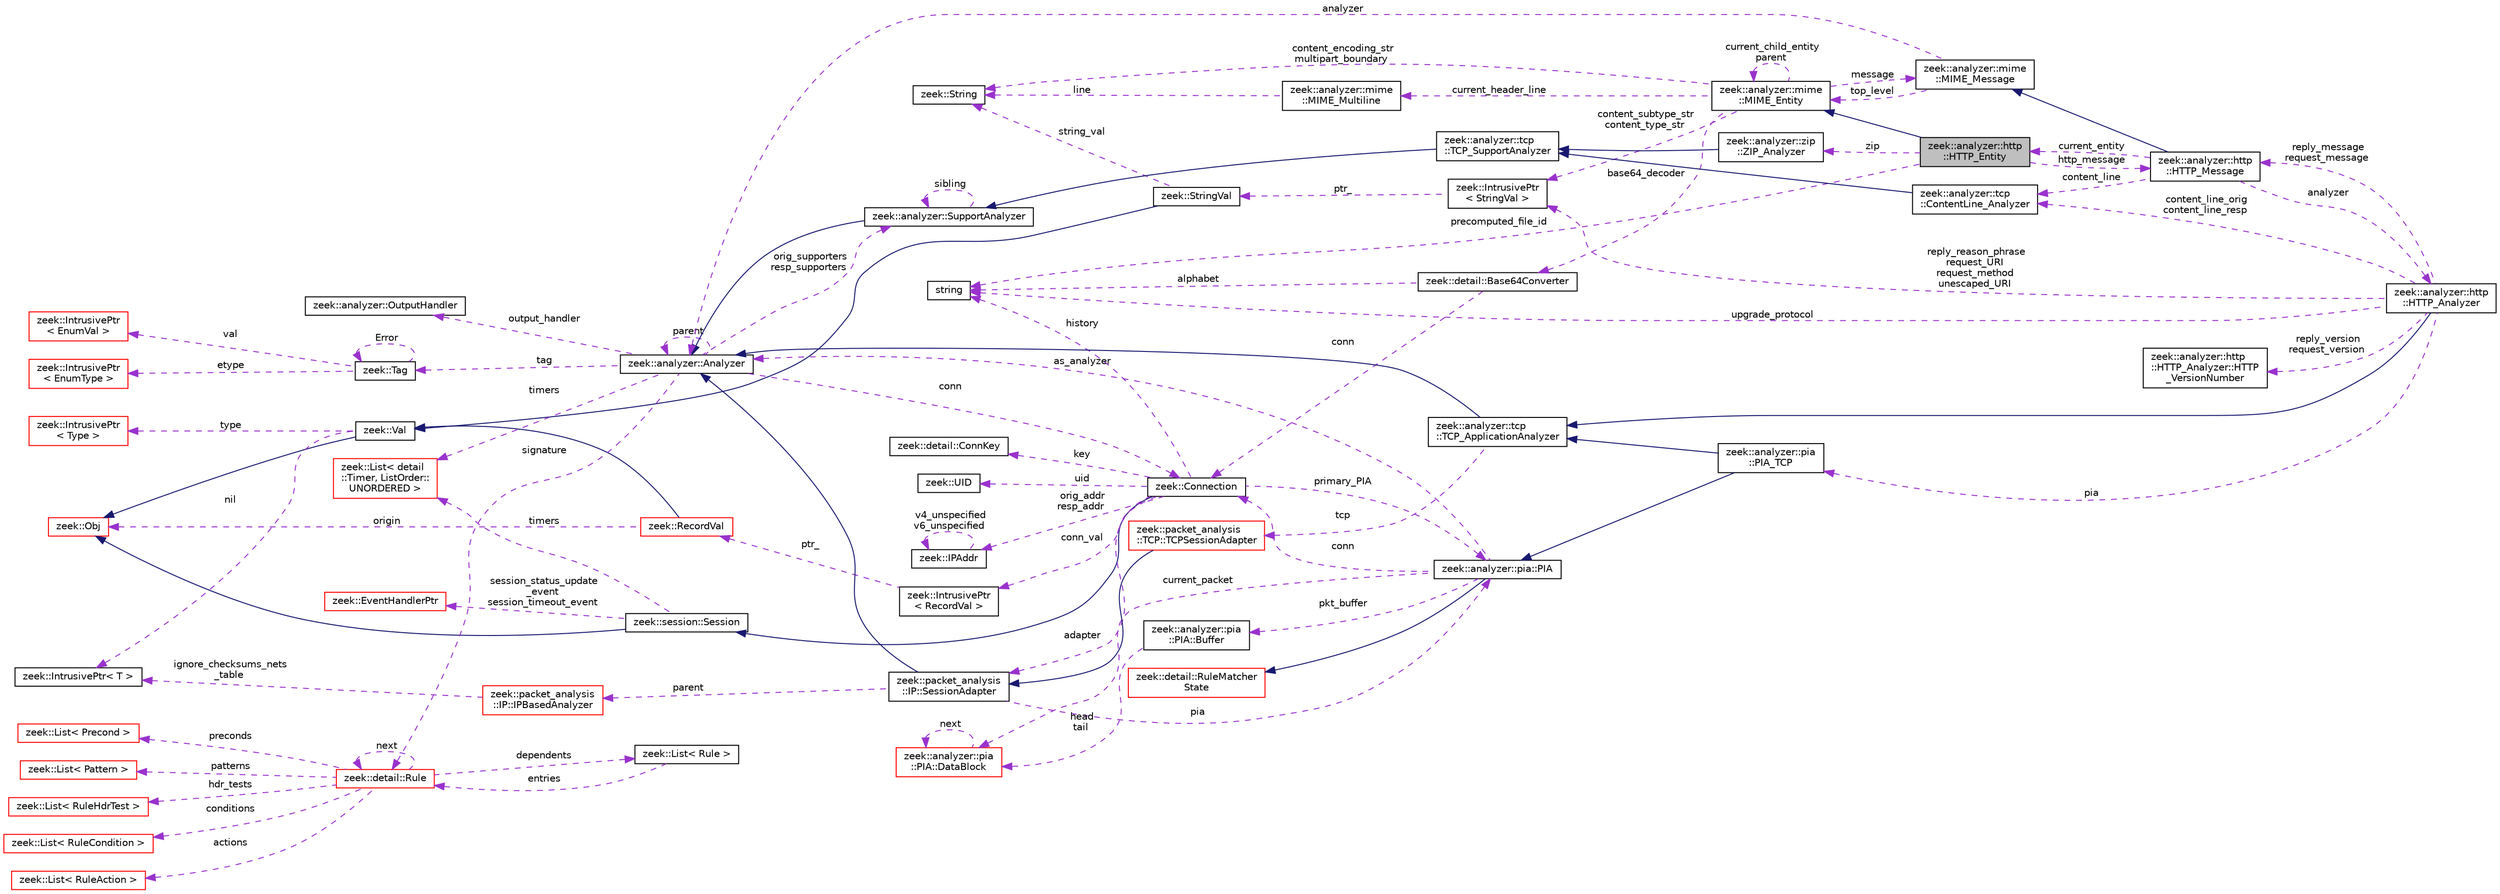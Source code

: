digraph "zeek::analyzer::http::HTTP_Entity"
{
 // LATEX_PDF_SIZE
  edge [fontname="Helvetica",fontsize="10",labelfontname="Helvetica",labelfontsize="10"];
  node [fontname="Helvetica",fontsize="10",shape=record];
  rankdir="LR";
  Node1 [label="zeek::analyzer::http\l::HTTP_Entity",height=0.2,width=0.4,color="black", fillcolor="grey75", style="filled", fontcolor="black",tooltip=" "];
  Node2 -> Node1 [dir="back",color="midnightblue",fontsize="10",style="solid",fontname="Helvetica"];
  Node2 [label="zeek::analyzer::mime\l::MIME_Entity",height=0.2,width=0.4,color="black", fillcolor="white", style="filled",URL="$d5/dfa/classzeek_1_1analyzer_1_1mime_1_1MIME__Entity.html",tooltip=" "];
  Node3 -> Node2 [dir="back",color="darkorchid3",fontsize="10",style="dashed",label=" current_header_line" ,fontname="Helvetica"];
  Node3 [label="zeek::analyzer::mime\l::MIME_Multiline",height=0.2,width=0.4,color="black", fillcolor="white", style="filled",URL="$da/daa/classzeek_1_1analyzer_1_1mime_1_1MIME__Multiline.html",tooltip=" "];
  Node4 -> Node3 [dir="back",color="darkorchid3",fontsize="10",style="dashed",label=" line" ,fontname="Helvetica"];
  Node4 [label="zeek::String",height=0.2,width=0.4,color="black", fillcolor="white", style="filled",URL="$da/d99/classzeek_1_1String.html",tooltip=" "];
  Node5 -> Node2 [dir="back",color="darkorchid3",fontsize="10",style="dashed",label=" content_subtype_str\ncontent_type_str" ,fontname="Helvetica"];
  Node5 [label="zeek::IntrusivePtr\l\< StringVal \>",height=0.2,width=0.4,color="black", fillcolor="white", style="filled",URL="$d6/dba/classzeek_1_1IntrusivePtr.html",tooltip=" "];
  Node6 -> Node5 [dir="back",color="darkorchid3",fontsize="10",style="dashed",label=" ptr_" ,fontname="Helvetica"];
  Node6 [label="zeek::StringVal",height=0.2,width=0.4,color="black", fillcolor="white", style="filled",URL="$da/d6f/classzeek_1_1StringVal.html",tooltip=" "];
  Node7 -> Node6 [dir="back",color="midnightblue",fontsize="10",style="solid",fontname="Helvetica"];
  Node7 [label="zeek::Val",height=0.2,width=0.4,color="black", fillcolor="white", style="filled",URL="$de/d49/classzeek_1_1Val.html",tooltip=" "];
  Node8 -> Node7 [dir="back",color="midnightblue",fontsize="10",style="solid",fontname="Helvetica"];
  Node8 [label="zeek::Obj",height=0.2,width=0.4,color="red", fillcolor="white", style="filled",URL="$dd/df1/classzeek_1_1Obj.html",tooltip=" "];
  Node10 -> Node7 [dir="back",color="darkorchid3",fontsize="10",style="dashed",label=" nil" ,fontname="Helvetica"];
  Node10 [label="zeek::IntrusivePtr\< T \>",height=0.2,width=0.4,color="black", fillcolor="white", style="filled",URL="$d6/dba/classzeek_1_1IntrusivePtr.html",tooltip=" "];
  Node11 -> Node7 [dir="back",color="darkorchid3",fontsize="10",style="dashed",label=" type" ,fontname="Helvetica"];
  Node11 [label="zeek::IntrusivePtr\l\< Type \>",height=0.2,width=0.4,color="red", fillcolor="white", style="filled",URL="$d6/dba/classzeek_1_1IntrusivePtr.html",tooltip=" "];
  Node4 -> Node6 [dir="back",color="darkorchid3",fontsize="10",style="dashed",label=" string_val" ,fontname="Helvetica"];
  Node4 -> Node2 [dir="back",color="darkorchid3",fontsize="10",style="dashed",label=" content_encoding_str\nmultipart_boundary" ,fontname="Helvetica"];
  Node2 -> Node2 [dir="back",color="darkorchid3",fontsize="10",style="dashed",label=" current_child_entity\nparent" ,fontname="Helvetica"];
  Node14 -> Node2 [dir="back",color="darkorchid3",fontsize="10",style="dashed",label=" base64_decoder" ,fontname="Helvetica"];
  Node14 [label="zeek::detail::Base64Converter",height=0.2,width=0.4,color="black", fillcolor="white", style="filled",URL="$d8/de0/classzeek_1_1detail_1_1Base64Converter.html",tooltip=" "];
  Node13 -> Node14 [dir="back",color="darkorchid3",fontsize="10",style="dashed",label=" alphabet" ,fontname="Helvetica"];
  Node13 [label="string",height=0.2,width=0.4,color="black", fillcolor="white", style="filled",tooltip=" "];
  Node15 -> Node14 [dir="back",color="darkorchid3",fontsize="10",style="dashed",label=" conn" ,fontname="Helvetica"];
  Node15 [label="zeek::Connection",height=0.2,width=0.4,color="black", fillcolor="white", style="filled",URL="$d0/d12/classzeek_1_1Connection.html",tooltip=" "];
  Node16 -> Node15 [dir="back",color="midnightblue",fontsize="10",style="solid",fontname="Helvetica"];
  Node16 [label="zeek::session::Session",height=0.2,width=0.4,color="black", fillcolor="white", style="filled",URL="$d0/dce/classzeek_1_1session_1_1Session.html",tooltip=" "];
  Node8 -> Node16 [dir="back",color="midnightblue",fontsize="10",style="solid",fontname="Helvetica"];
  Node17 -> Node16 [dir="back",color="darkorchid3",fontsize="10",style="dashed",label=" timers" ,fontname="Helvetica"];
  Node17 [label="zeek::List\< detail\l::Timer, ListOrder::\lUNORDERED \>",height=0.2,width=0.4,color="red", fillcolor="white", style="filled",URL="$d2/d8d/classzeek_1_1List.html",tooltip=" "];
  Node20 -> Node16 [dir="back",color="darkorchid3",fontsize="10",style="dashed",label=" session_status_update\l_event\nsession_timeout_event" ,fontname="Helvetica"];
  Node20 [label="zeek::EventHandlerPtr",height=0.2,width=0.4,color="red", fillcolor="white", style="filled",URL="$d7/dc7/classzeek_1_1EventHandlerPtr.html",tooltip=" "];
  Node32 -> Node15 [dir="back",color="darkorchid3",fontsize="10",style="dashed",label=" orig_addr\nresp_addr" ,fontname="Helvetica"];
  Node32 [label="zeek::IPAddr",height=0.2,width=0.4,color="black", fillcolor="white", style="filled",URL="$df/de6/classzeek_1_1IPAddr.html",tooltip=" "];
  Node32 -> Node32 [dir="back",color="darkorchid3",fontsize="10",style="dashed",label=" v4_unspecified\nv6_unspecified" ,fontname="Helvetica"];
  Node33 -> Node15 [dir="back",color="darkorchid3",fontsize="10",style="dashed",label=" conn_val" ,fontname="Helvetica"];
  Node33 [label="zeek::IntrusivePtr\l\< RecordVal \>",height=0.2,width=0.4,color="black", fillcolor="white", style="filled",URL="$d6/dba/classzeek_1_1IntrusivePtr.html",tooltip=" "];
  Node34 -> Node33 [dir="back",color="darkorchid3",fontsize="10",style="dashed",label=" ptr_" ,fontname="Helvetica"];
  Node34 [label="zeek::RecordVal",height=0.2,width=0.4,color="red", fillcolor="white", style="filled",URL="$d7/d7e/classzeek_1_1RecordVal.html",tooltip=" "];
  Node7 -> Node34 [dir="back",color="midnightblue",fontsize="10",style="solid",fontname="Helvetica"];
  Node8 -> Node34 [dir="back",color="darkorchid3",fontsize="10",style="dashed",label=" origin" ,fontname="Helvetica"];
  Node36 -> Node15 [dir="back",color="darkorchid3",fontsize="10",style="dashed",label=" key" ,fontname="Helvetica"];
  Node36 [label="zeek::detail::ConnKey",height=0.2,width=0.4,color="black", fillcolor="white", style="filled",URL="$d6/dfc/classzeek_1_1detail_1_1ConnKey.html",tooltip=" "];
  Node13 -> Node15 [dir="back",color="darkorchid3",fontsize="10",style="dashed",label=" history" ,fontname="Helvetica"];
  Node37 -> Node15 [dir="back",color="darkorchid3",fontsize="10",style="dashed",label=" adapter" ,fontname="Helvetica"];
  Node37 [label="zeek::packet_analysis\l::IP::SessionAdapter",height=0.2,width=0.4,color="black", fillcolor="white", style="filled",URL="$d3/db4/classzeek_1_1packet__analysis_1_1IP_1_1SessionAdapter.html",tooltip=" "];
  Node38 -> Node37 [dir="back",color="midnightblue",fontsize="10",style="solid",fontname="Helvetica"];
  Node38 [label="zeek::analyzer::Analyzer",height=0.2,width=0.4,color="black", fillcolor="white", style="filled",URL="$d0/d4f/classzeek_1_1analyzer_1_1Analyzer.html",tooltip=" "];
  Node39 -> Node38 [dir="back",color="darkorchid3",fontsize="10",style="dashed",label=" tag" ,fontname="Helvetica"];
  Node39 [label="zeek::Tag",height=0.2,width=0.4,color="black", fillcolor="white", style="filled",URL="$d3/dd0/classzeek_1_1Tag.html",tooltip=" "];
  Node39 -> Node39 [dir="back",color="darkorchid3",fontsize="10",style="dashed",label=" Error" ,fontname="Helvetica"];
  Node40 -> Node39 [dir="back",color="darkorchid3",fontsize="10",style="dashed",label=" val" ,fontname="Helvetica"];
  Node40 [label="zeek::IntrusivePtr\l\< EnumVal \>",height=0.2,width=0.4,color="red", fillcolor="white", style="filled",URL="$d6/dba/classzeek_1_1IntrusivePtr.html",tooltip=" "];
  Node43 -> Node39 [dir="back",color="darkorchid3",fontsize="10",style="dashed",label=" etype" ,fontname="Helvetica"];
  Node43 [label="zeek::IntrusivePtr\l\< EnumType \>",height=0.2,width=0.4,color="red", fillcolor="white", style="filled",URL="$d6/dba/classzeek_1_1IntrusivePtr.html",tooltip=" "];
  Node15 -> Node38 [dir="back",color="darkorchid3",fontsize="10",style="dashed",label=" conn" ,fontname="Helvetica"];
  Node38 -> Node38 [dir="back",color="darkorchid3",fontsize="10",style="dashed",label=" parent" ,fontname="Helvetica"];
  Node45 -> Node38 [dir="back",color="darkorchid3",fontsize="10",style="dashed",label=" signature" ,fontname="Helvetica"];
  Node45 [label="zeek::detail::Rule",height=0.2,width=0.4,color="red", fillcolor="white", style="filled",URL="$d2/d1d/classzeek_1_1detail_1_1Rule.html",tooltip=" "];
  Node46 -> Node45 [dir="back",color="darkorchid3",fontsize="10",style="dashed",label=" hdr_tests" ,fontname="Helvetica"];
  Node46 [label="zeek::List\< RuleHdrTest \>",height=0.2,width=0.4,color="red", fillcolor="white", style="filled",URL="$d2/d8d/classzeek_1_1List.html",tooltip=" "];
  Node61 -> Node45 [dir="back",color="darkorchid3",fontsize="10",style="dashed",label=" conditions" ,fontname="Helvetica"];
  Node61 [label="zeek::List\< RuleCondition \>",height=0.2,width=0.4,color="red", fillcolor="white", style="filled",URL="$d2/d8d/classzeek_1_1List.html",tooltip=" "];
  Node63 -> Node45 [dir="back",color="darkorchid3",fontsize="10",style="dashed",label=" actions" ,fontname="Helvetica"];
  Node63 [label="zeek::List\< RuleAction \>",height=0.2,width=0.4,color="red", fillcolor="white", style="filled",URL="$d2/d8d/classzeek_1_1List.html",tooltip=" "];
  Node65 -> Node45 [dir="back",color="darkorchid3",fontsize="10",style="dashed",label=" preconds" ,fontname="Helvetica"];
  Node65 [label="zeek::List\< Precond \>",height=0.2,width=0.4,color="red", fillcolor="white", style="filled",URL="$d2/d8d/classzeek_1_1List.html",tooltip=" "];
  Node67 -> Node45 [dir="back",color="darkorchid3",fontsize="10",style="dashed",label=" dependents" ,fontname="Helvetica"];
  Node67 [label="zeek::List\< Rule \>",height=0.2,width=0.4,color="black", fillcolor="white", style="filled",URL="$d2/d8d/classzeek_1_1List.html",tooltip=" "];
  Node45 -> Node67 [dir="back",color="darkorchid3",fontsize="10",style="dashed",label=" entries" ,fontname="Helvetica"];
  Node68 -> Node45 [dir="back",color="darkorchid3",fontsize="10",style="dashed",label=" patterns" ,fontname="Helvetica"];
  Node68 [label="zeek::List\< Pattern \>",height=0.2,width=0.4,color="red", fillcolor="white", style="filled",URL="$d2/d8d/classzeek_1_1List.html",tooltip=" "];
  Node45 -> Node45 [dir="back",color="darkorchid3",fontsize="10",style="dashed",label=" next" ,fontname="Helvetica"];
  Node70 -> Node38 [dir="back",color="darkorchid3",fontsize="10",style="dashed",label=" output_handler" ,fontname="Helvetica"];
  Node70 [label="zeek::analyzer::OutputHandler",height=0.2,width=0.4,color="black", fillcolor="white", style="filled",URL="$db/d31/classzeek_1_1analyzer_1_1OutputHandler.html",tooltip=" "];
  Node71 -> Node38 [dir="back",color="darkorchid3",fontsize="10",style="dashed",label=" orig_supporters\nresp_supporters" ,fontname="Helvetica"];
  Node71 [label="zeek::analyzer::SupportAnalyzer",height=0.2,width=0.4,color="black", fillcolor="white", style="filled",URL="$d6/d22/classzeek_1_1analyzer_1_1SupportAnalyzer.html",tooltip=" "];
  Node38 -> Node71 [dir="back",color="midnightblue",fontsize="10",style="solid",fontname="Helvetica"];
  Node71 -> Node71 [dir="back",color="darkorchid3",fontsize="10",style="dashed",label=" sibling" ,fontname="Helvetica"];
  Node17 -> Node38 [dir="back",color="darkorchid3",fontsize="10",style="dashed",label=" timers" ,fontname="Helvetica"];
  Node72 -> Node37 [dir="back",color="darkorchid3",fontsize="10",style="dashed",label=" parent" ,fontname="Helvetica"];
  Node72 [label="zeek::packet_analysis\l::IP::IPBasedAnalyzer",height=0.2,width=0.4,color="red", fillcolor="white", style="filled",URL="$df/d05/classzeek_1_1packet__analysis_1_1IP_1_1IPBasedAnalyzer.html",tooltip=" "];
  Node10 -> Node72 [dir="back",color="darkorchid3",fontsize="10",style="dashed",label=" ignore_checksums_nets\l_table" ,fontname="Helvetica"];
  Node75 -> Node37 [dir="back",color="darkorchid3",fontsize="10",style="dashed",label=" pia" ,fontname="Helvetica"];
  Node75 [label="zeek::analyzer::pia::PIA",height=0.2,width=0.4,color="black", fillcolor="white", style="filled",URL="$dc/d39/classzeek_1_1analyzer_1_1pia_1_1PIA.html",tooltip=" "];
  Node76 -> Node75 [dir="back",color="midnightblue",fontsize="10",style="solid",fontname="Helvetica"];
  Node76 [label="zeek::detail::RuleMatcher\lState",height=0.2,width=0.4,color="red", fillcolor="white", style="filled",URL="$d2/d5d/classzeek_1_1detail_1_1RuleMatcherState.html",tooltip=" "];
  Node82 -> Node75 [dir="back",color="darkorchid3",fontsize="10",style="dashed",label=" pkt_buffer" ,fontname="Helvetica"];
  Node82 [label="zeek::analyzer::pia\l::PIA::Buffer",height=0.2,width=0.4,color="black", fillcolor="white", style="filled",URL="$dc/d06/structzeek_1_1analyzer_1_1pia_1_1PIA_1_1Buffer.html",tooltip=" "];
  Node83 -> Node82 [dir="back",color="darkorchid3",fontsize="10",style="dashed",label=" head\ntail" ,fontname="Helvetica"];
  Node83 [label="zeek::analyzer::pia\l::PIA::DataBlock",height=0.2,width=0.4,color="red", fillcolor="white", style="filled",URL="$dc/d39/classzeek_1_1analyzer_1_1pia_1_1PIA.html#dd/df9/structzeek_1_1analyzer_1_1pia_1_1PIA_1_1DataBlock",tooltip=" "];
  Node83 -> Node83 [dir="back",color="darkorchid3",fontsize="10",style="dashed",label=" next" ,fontname="Helvetica"];
  Node38 -> Node75 [dir="back",color="darkorchid3",fontsize="10",style="dashed",label=" as_analyzer" ,fontname="Helvetica"];
  Node15 -> Node75 [dir="back",color="darkorchid3",fontsize="10",style="dashed",label=" conn" ,fontname="Helvetica"];
  Node83 -> Node75 [dir="back",color="darkorchid3",fontsize="10",style="dashed",label=" current_packet" ,fontname="Helvetica"];
  Node75 -> Node15 [dir="back",color="darkorchid3",fontsize="10",style="dashed",label=" primary_PIA" ,fontname="Helvetica"];
  Node87 -> Node15 [dir="back",color="darkorchid3",fontsize="10",style="dashed",label=" uid" ,fontname="Helvetica"];
  Node87 [label="zeek::UID",height=0.2,width=0.4,color="black", fillcolor="white", style="filled",URL="$db/dea/classzeek_1_1UID.html",tooltip=" "];
  Node88 -> Node2 [dir="back",color="darkorchid3",fontsize="10",style="dashed",label=" message" ,fontname="Helvetica"];
  Node88 [label="zeek::analyzer::mime\l::MIME_Message",height=0.2,width=0.4,color="black", fillcolor="white", style="filled",URL="$df/d4e/classzeek_1_1analyzer_1_1mime_1_1MIME__Message.html",tooltip=" "];
  Node38 -> Node88 [dir="back",color="darkorchid3",fontsize="10",style="dashed",label=" analyzer" ,fontname="Helvetica"];
  Node2 -> Node88 [dir="back",color="darkorchid3",fontsize="10",style="dashed",label=" top_level" ,fontname="Helvetica"];
  Node89 -> Node1 [dir="back",color="darkorchid3",fontsize="10",style="dashed",label=" http_message" ,fontname="Helvetica"];
  Node89 [label="zeek::analyzer::http\l::HTTP_Message",height=0.2,width=0.4,color="black", fillcolor="white", style="filled",URL="$db/d25/classzeek_1_1analyzer_1_1http_1_1HTTP__Message.html",tooltip=" "];
  Node88 -> Node89 [dir="back",color="midnightblue",fontsize="10",style="solid",fontname="Helvetica"];
  Node90 -> Node89 [dir="back",color="darkorchid3",fontsize="10",style="dashed",label=" analyzer" ,fontname="Helvetica"];
  Node90 [label="zeek::analyzer::http\l::HTTP_Analyzer",height=0.2,width=0.4,color="black", fillcolor="white", style="filled",URL="$d5/d4a/classzeek_1_1analyzer_1_1http_1_1HTTP__Analyzer.html",tooltip=" "];
  Node91 -> Node90 [dir="back",color="midnightblue",fontsize="10",style="solid",fontname="Helvetica"];
  Node91 [label="zeek::analyzer::tcp\l::TCP_ApplicationAnalyzer",height=0.2,width=0.4,color="black", fillcolor="white", style="filled",URL="$df/d72/classzeek_1_1analyzer_1_1tcp_1_1TCP__ApplicationAnalyzer.html",tooltip=" "];
  Node38 -> Node91 [dir="back",color="midnightblue",fontsize="10",style="solid",fontname="Helvetica"];
  Node92 -> Node91 [dir="back",color="darkorchid3",fontsize="10",style="dashed",label=" tcp" ,fontname="Helvetica"];
  Node92 [label="zeek::packet_analysis\l::TCP::TCPSessionAdapter",height=0.2,width=0.4,color="red", fillcolor="white", style="filled",URL="$d3/d6a/classzeek_1_1packet__analysis_1_1TCP_1_1TCPSessionAdapter.html",tooltip=" "];
  Node37 -> Node92 [dir="back",color="midnightblue",fontsize="10",style="solid",fontname="Helvetica"];
  Node102 -> Node90 [dir="back",color="darkorchid3",fontsize="10",style="dashed",label=" reply_version\nrequest_version" ,fontname="Helvetica"];
  Node102 [label="zeek::analyzer::http\l::HTTP_Analyzer::HTTP\l_VersionNumber",height=0.2,width=0.4,color="black", fillcolor="white", style="filled",URL="$d5/d7b/structzeek_1_1analyzer_1_1http_1_1HTTP__Analyzer_1_1HTTP__VersionNumber.html",tooltip=" "];
  Node103 -> Node90 [dir="back",color="darkorchid3",fontsize="10",style="dashed",label=" pia" ,fontname="Helvetica"];
  Node103 [label="zeek::analyzer::pia\l::PIA_TCP",height=0.2,width=0.4,color="black", fillcolor="white", style="filled",URL="$db/de3/classzeek_1_1analyzer_1_1pia_1_1PIA__TCP.html",tooltip=" "];
  Node75 -> Node103 [dir="back",color="midnightblue",fontsize="10",style="solid",fontname="Helvetica"];
  Node91 -> Node103 [dir="back",color="midnightblue",fontsize="10",style="solid",fontname="Helvetica"];
  Node13 -> Node90 [dir="back",color="darkorchid3",fontsize="10",style="dashed",label=" upgrade_protocol" ,fontname="Helvetica"];
  Node5 -> Node90 [dir="back",color="darkorchid3",fontsize="10",style="dashed",label=" reply_reason_phrase\nrequest_URI\nrequest_method\nunescaped_URI" ,fontname="Helvetica"];
  Node104 -> Node90 [dir="back",color="darkorchid3",fontsize="10",style="dashed",label=" content_line_orig\ncontent_line_resp" ,fontname="Helvetica"];
  Node104 [label="zeek::analyzer::tcp\l::ContentLine_Analyzer",height=0.2,width=0.4,color="black", fillcolor="white", style="filled",URL="$de/de3/classzeek_1_1analyzer_1_1tcp_1_1ContentLine__Analyzer.html",tooltip=" "];
  Node105 -> Node104 [dir="back",color="midnightblue",fontsize="10",style="solid",fontname="Helvetica"];
  Node105 [label="zeek::analyzer::tcp\l::TCP_SupportAnalyzer",height=0.2,width=0.4,color="black", fillcolor="white", style="filled",URL="$d8/d52/classzeek_1_1analyzer_1_1tcp_1_1TCP__SupportAnalyzer.html",tooltip=" "];
  Node71 -> Node105 [dir="back",color="midnightblue",fontsize="10",style="solid",fontname="Helvetica"];
  Node89 -> Node90 [dir="back",color="darkorchid3",fontsize="10",style="dashed",label=" reply_message\nrequest_message" ,fontname="Helvetica"];
  Node104 -> Node89 [dir="back",color="darkorchid3",fontsize="10",style="dashed",label=" content_line" ,fontname="Helvetica"];
  Node1 -> Node89 [dir="back",color="darkorchid3",fontsize="10",style="dashed",label=" current_entity" ,fontname="Helvetica"];
  Node106 -> Node1 [dir="back",color="darkorchid3",fontsize="10",style="dashed",label=" zip" ,fontname="Helvetica"];
  Node106 [label="zeek::analyzer::zip\l::ZIP_Analyzer",height=0.2,width=0.4,color="black", fillcolor="white", style="filled",URL="$d3/dbd/classzeek_1_1analyzer_1_1zip_1_1ZIP__Analyzer.html",tooltip=" "];
  Node105 -> Node106 [dir="back",color="midnightblue",fontsize="10",style="solid",fontname="Helvetica"];
  Node13 -> Node1 [dir="back",color="darkorchid3",fontsize="10",style="dashed",label=" precomputed_file_id" ,fontname="Helvetica"];
}
